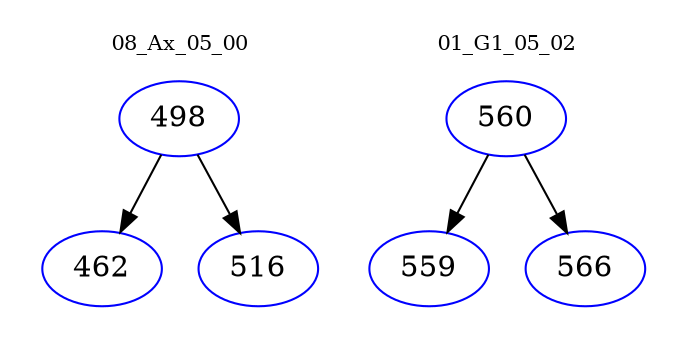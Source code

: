 digraph{
subgraph cluster_0 {
color = white
label = "08_Ax_05_00";
fontsize=10;
T0_498 [label="498", color="blue"]
T0_498 -> T0_462 [color="black"]
T0_462 [label="462", color="blue"]
T0_498 -> T0_516 [color="black"]
T0_516 [label="516", color="blue"]
}
subgraph cluster_1 {
color = white
label = "01_G1_05_02";
fontsize=10;
T1_560 [label="560", color="blue"]
T1_560 -> T1_559 [color="black"]
T1_559 [label="559", color="blue"]
T1_560 -> T1_566 [color="black"]
T1_566 [label="566", color="blue"]
}
}
